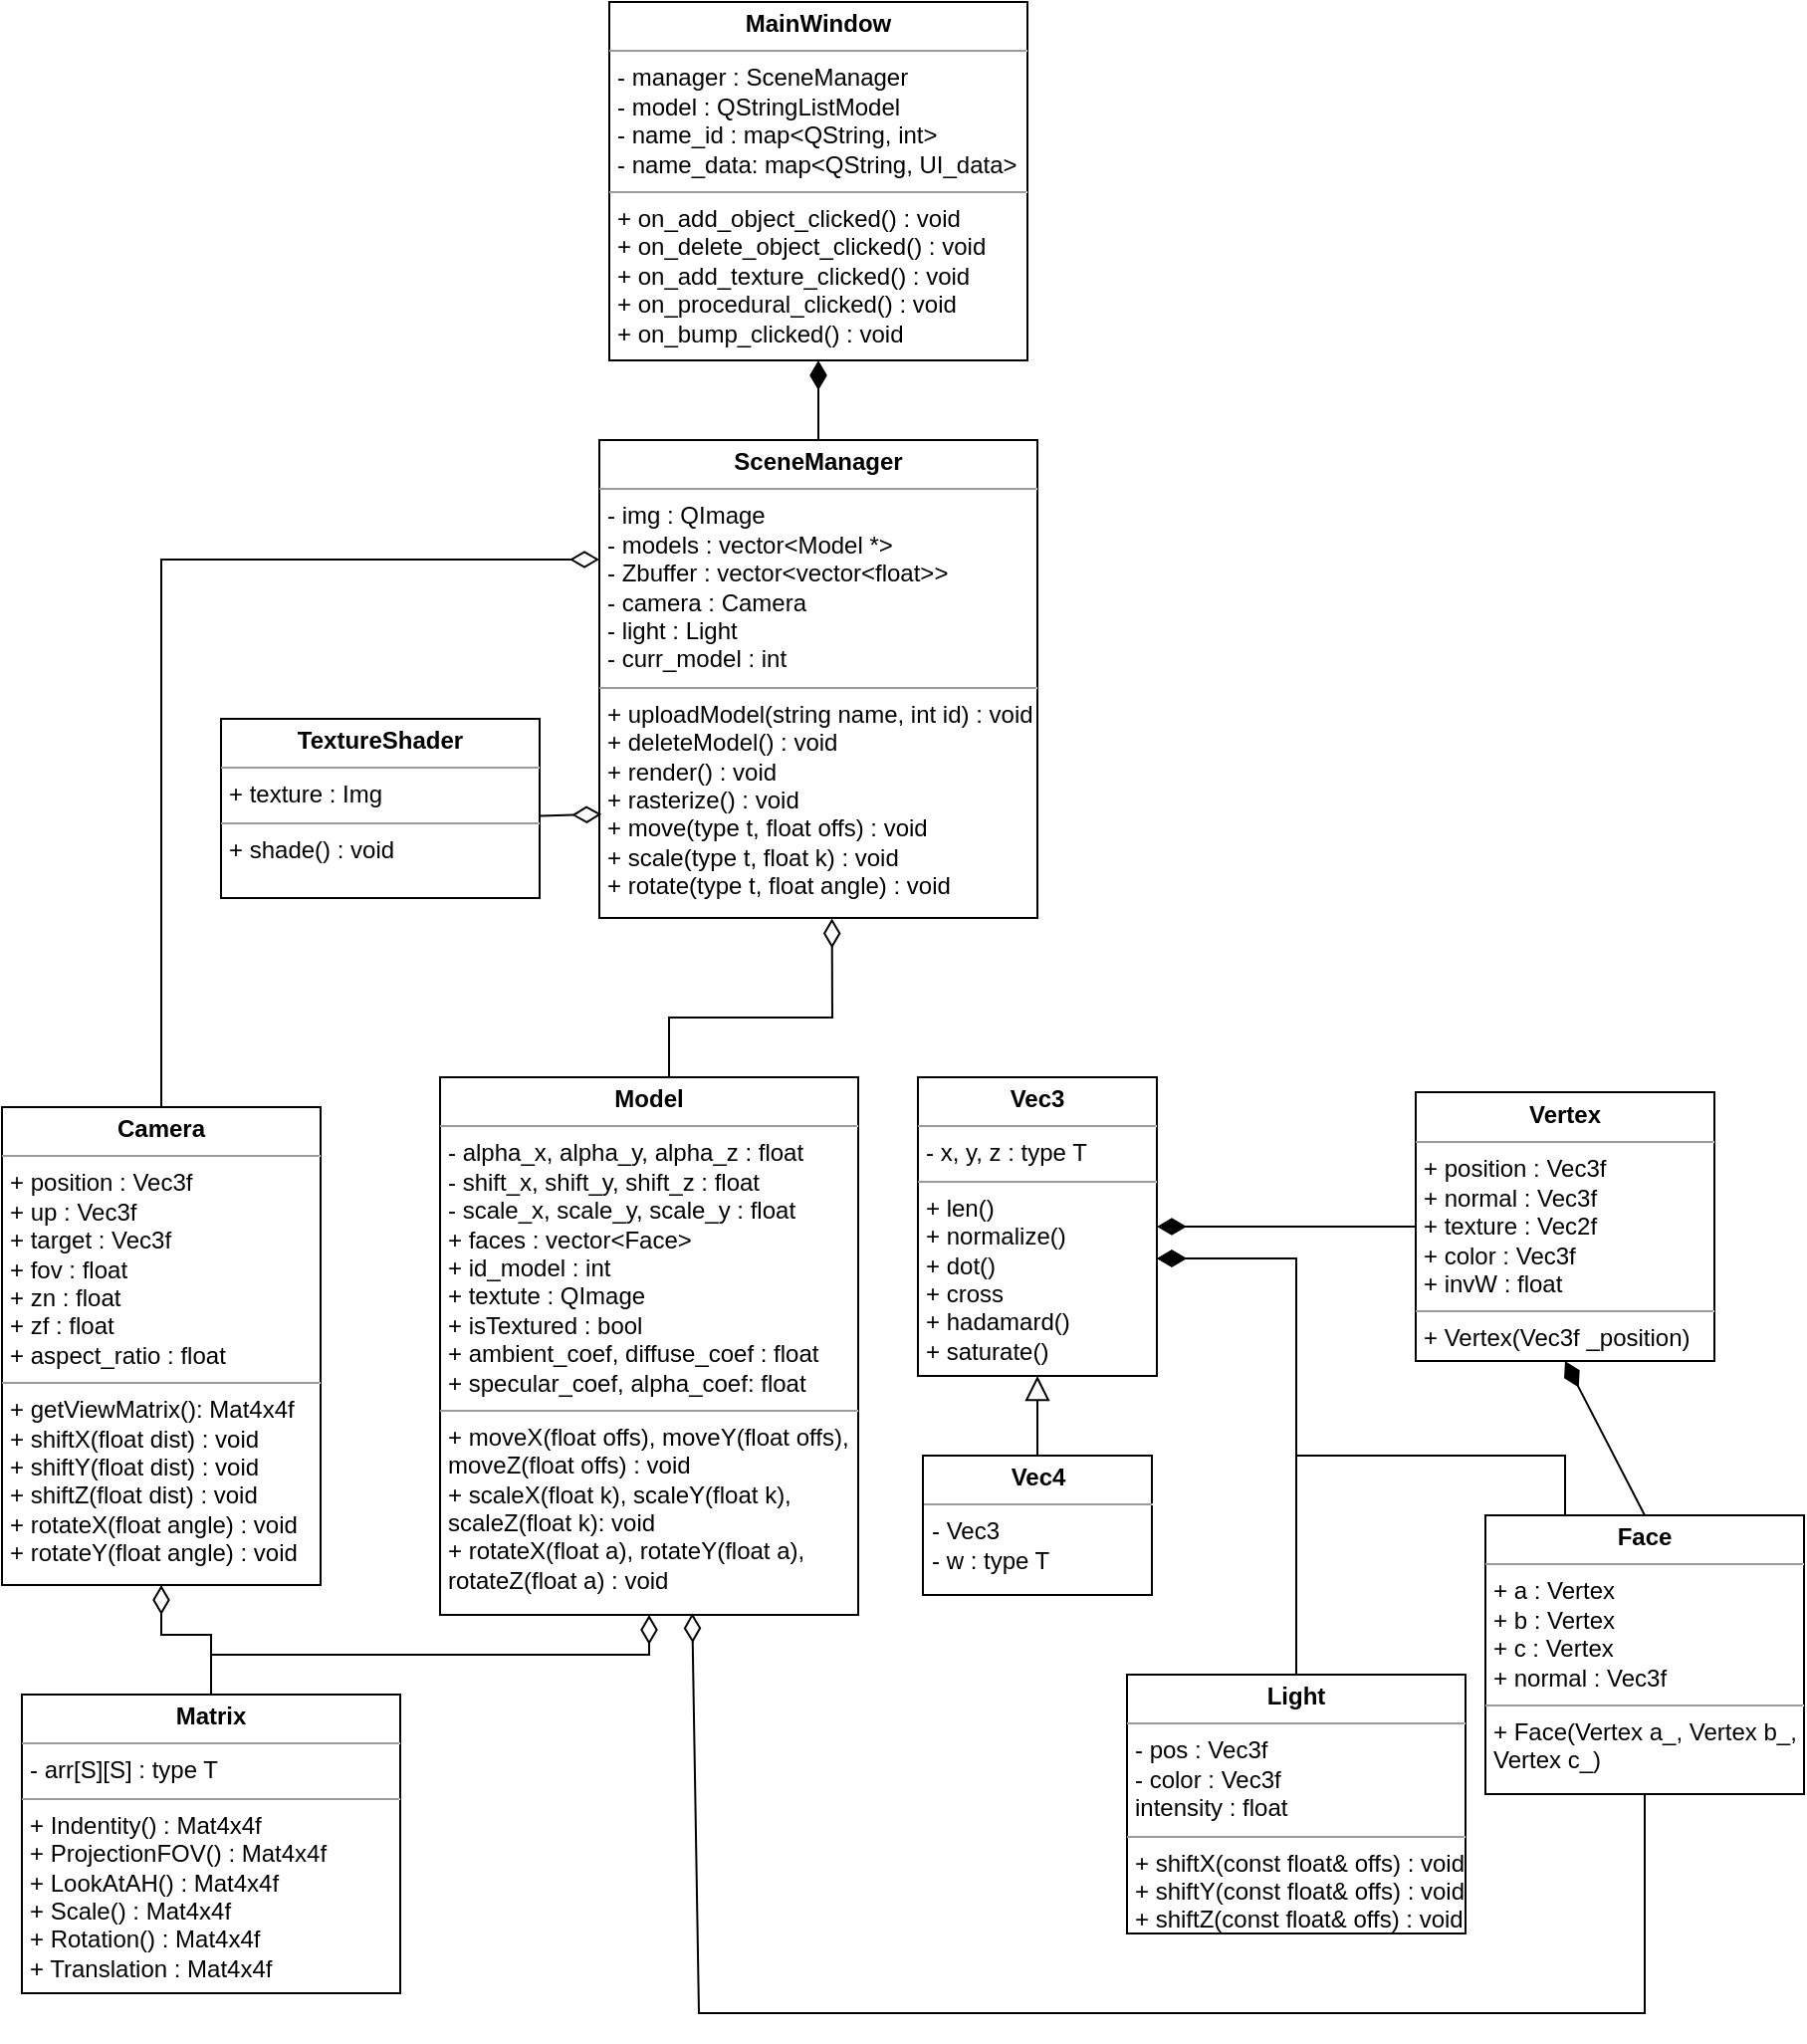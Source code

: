<mxfile version="22.1.11" type="device">
  <diagram name="Page-1" id="FGHqFumgkkrB2GVE5oEv">
    <mxGraphModel dx="276" dy="150" grid="1" gridSize="10" guides="1" tooltips="1" connect="1" arrows="1" fold="1" page="1" pageScale="1" pageWidth="4681" pageHeight="3300" math="0" shadow="0">
      <root>
        <mxCell id="0" />
        <mxCell id="1" parent="0" />
        <mxCell id="a3Fm2JBv3vmARhR7Jr_O-1" value="&lt;p style=&quot;margin:0px;margin-top:4px;text-align:center;&quot;&gt;&lt;b&gt;MainWindow&lt;/b&gt;&lt;/p&gt;&lt;hr size=&quot;1&quot;&gt;&lt;p style=&quot;margin:0px;margin-left:4px;&quot;&gt;- manager : SceneManager&lt;/p&gt;&lt;p style=&quot;margin:0px;margin-left:4px;&quot;&gt;- model : QStringListModel&lt;/p&gt;&lt;p style=&quot;margin:0px;margin-left:4px;&quot;&gt;- name_id : map&amp;lt;QString, int&amp;gt;&lt;/p&gt;&lt;p style=&quot;margin:0px;margin-left:4px;&quot;&gt;- name_data: map&amp;lt;QString, UI_data&amp;gt;&lt;/p&gt;&lt;hr size=&quot;1&quot;&gt;&lt;p style=&quot;margin:0px;margin-left:4px;&quot;&gt;+ on_add_object_clicked() : void&lt;/p&gt;&lt;p style=&quot;margin:0px;margin-left:4px;&quot;&gt;+ on_delete_object_clicked() : void&lt;br&gt;&lt;/p&gt;&lt;p style=&quot;margin:0px;margin-left:4px;&quot;&gt;+ on_add_texture_clicked() : void&lt;/p&gt;&lt;p style=&quot;margin:0px;margin-left:4px;&quot;&gt;+ on_procedural_clicked() : void&lt;/p&gt;&lt;p style=&quot;margin:0px;margin-left:4px;&quot;&gt;+ on_bump_clicked() : void&lt;/p&gt;" style="verticalAlign=top;align=left;overflow=fill;fontSize=12;fontFamily=Helvetica;html=1;whiteSpace=wrap;" parent="1" vertex="1">
          <mxGeometry x="955" y="60" width="210" height="180" as="geometry" />
        </mxCell>
        <mxCell id="HdyoK2JExDLpZVVlVOz_-5" value="" style="endArrow=diamondThin;endFill=1;endSize=12;html=1;rounded=0;entryX=0.5;entryY=1;entryDx=0;entryDy=0;exitX=0.5;exitY=0;exitDx=0;exitDy=0;startSize=4;jumpSize=7;strokeWidth=1;movable=1;resizable=1;rotatable=1;deletable=1;editable=1;locked=0;connectable=1;" parent="1" source="a3Fm2JBv3vmARhR7Jr_O-2" target="a3Fm2JBv3vmARhR7Jr_O-1" edge="1">
          <mxGeometry width="160" relative="1" as="geometry">
            <mxPoint x="750.571" y="270" as="sourcePoint" />
            <mxPoint x="630.571" y="310" as="targetPoint" />
          </mxGeometry>
        </mxCell>
        <mxCell id="a3Fm2JBv3vmARhR7Jr_O-2" value="&lt;p style=&quot;margin:0px;margin-top:4px;text-align:center;&quot;&gt;&lt;b&gt;SceneManager&lt;/b&gt;&lt;/p&gt;&lt;hr size=&quot;1&quot;&gt;&lt;p style=&quot;margin:0px;margin-left:4px;&quot;&gt;- img : QImage&lt;/p&gt;&lt;p style=&quot;margin:0px;margin-left:4px;&quot;&gt;- models : vector&amp;lt;Model *&amp;gt;&lt;/p&gt;&lt;p style=&quot;margin:0px;margin-left:4px;&quot;&gt;- Zbuffer : vector&amp;lt;vector&amp;lt;float&amp;gt;&amp;gt;&lt;/p&gt;&lt;p style=&quot;margin:0px;margin-left:4px;&quot;&gt;- camera : Camera&lt;/p&gt;&lt;p style=&quot;margin:0px;margin-left:4px;&quot;&gt;- light : Light&lt;/p&gt;&lt;p style=&quot;margin:0px;margin-left:4px;&quot;&gt;- curr_model : int&lt;/p&gt;&lt;hr size=&quot;1&quot;&gt;&lt;p style=&quot;margin:0px;margin-left:4px;&quot;&gt;+ uploadModel(string name, int id) : void&lt;/p&gt;&lt;p style=&quot;margin:0px;margin-left:4px;&quot;&gt;+ deleteModel() : void&lt;/p&gt;&lt;p style=&quot;margin:0px;margin-left:4px;&quot;&gt;+ render() : void&lt;/p&gt;&lt;p style=&quot;margin:0px;margin-left:4px;&quot;&gt;+ rasterize() : void&lt;/p&gt;&lt;p style=&quot;margin:0px;margin-left:4px;&quot;&gt;+ move(type t, float offs) : void&lt;/p&gt;&lt;p style=&quot;margin:0px;margin-left:4px;&quot;&gt;+ scale(type t, float k) : void&lt;/p&gt;&lt;p style=&quot;margin:0px;margin-left:4px;&quot;&gt;+ rotate(type t, float angle) : void&lt;/p&gt;&lt;p style=&quot;margin:0px;margin-left:4px;&quot;&gt;&lt;br&gt;&lt;/p&gt;" style="verticalAlign=top;align=left;overflow=fill;fontSize=12;fontFamily=Helvetica;html=1;whiteSpace=wrap;" parent="1" vertex="1">
          <mxGeometry x="950" y="280" width="220" height="240" as="geometry" />
        </mxCell>
        <mxCell id="a3Fm2JBv3vmARhR7Jr_O-3" value="&lt;p style=&quot;margin:0px;margin-top:4px;text-align:center;&quot;&gt;&lt;b&gt;Camera&lt;/b&gt;&lt;/p&gt;&lt;hr size=&quot;1&quot;&gt;&lt;p style=&quot;margin:0px;margin-left:4px;&quot;&gt;+ position : Vec3f&lt;/p&gt;&lt;p style=&quot;margin:0px;margin-left:4px;&quot;&gt;+ up : Vec3f&lt;/p&gt;&lt;p style=&quot;margin:0px;margin-left:4px;&quot;&gt;+ target : Vec3f&lt;/p&gt;&lt;p style=&quot;margin:0px;margin-left:4px;&quot;&gt;+ fov : float&lt;/p&gt;&lt;p style=&quot;margin:0px;margin-left:4px;&quot;&gt;+ zn : float&lt;/p&gt;&lt;p style=&quot;margin:0px;margin-left:4px;&quot;&gt;+ zf : float&lt;/p&gt;&lt;p style=&quot;margin:0px;margin-left:4px;&quot;&gt;+ aspect_ratio : float&lt;/p&gt;&lt;hr size=&quot;1&quot;&gt;&lt;p style=&quot;margin:0px;margin-left:4px;&quot;&gt;+ getViewMatrix(): Mat4x4f&lt;/p&gt;&lt;p style=&quot;margin:0px;margin-left:4px;&quot;&gt;+ shiftX(float dist) : void&lt;/p&gt;&lt;p style=&quot;margin:0px;margin-left:4px;&quot;&gt;+ shiftY(float dist) : void&lt;br&gt;&lt;/p&gt;&lt;p style=&quot;margin:0px;margin-left:4px;&quot;&gt;+ shiftZ(float dist) : void&lt;br&gt;&lt;/p&gt;&lt;p style=&quot;margin:0px;margin-left:4px;&quot;&gt;+ rotateX(float angle) : void&lt;/p&gt;&lt;p style=&quot;margin:0px;margin-left:4px;&quot;&gt;+ rotateY(float angle) : void&lt;/p&gt;" style="verticalAlign=top;align=left;overflow=fill;fontSize=12;fontFamily=Helvetica;html=1;whiteSpace=wrap;" parent="1" vertex="1">
          <mxGeometry x="650" y="615" width="160" height="240" as="geometry" />
        </mxCell>
        <mxCell id="a3Fm2JBv3vmARhR7Jr_O-5" value="&lt;p style=&quot;margin:0px;margin-top:4px;text-align:center;&quot;&gt;&lt;b&gt;Light&lt;/b&gt;&lt;/p&gt;&lt;hr size=&quot;1&quot;&gt;&lt;p style=&quot;margin:0px;margin-left:4px;&quot;&gt;- pos : Vec3f&lt;/p&gt;&lt;p style=&quot;margin:0px;margin-left:4px;&quot;&gt;- color : Vec3f&lt;/p&gt;&lt;p style=&quot;margin:0px;margin-left:4px;&quot;&gt;intensity : float&lt;/p&gt;&lt;hr size=&quot;1&quot;&gt;&lt;p style=&quot;margin:0px;margin-left:4px;&quot;&gt;+ shiftX(const float&amp;amp; offs) : void&lt;/p&gt;&lt;p style=&quot;margin:0px;margin-left:4px;&quot;&gt;+ shiftY(const float&amp;amp; offs) : void&lt;br&gt;&lt;/p&gt;&lt;p style=&quot;margin:0px;margin-left:4px;&quot;&gt;+ shiftZ(const float&amp;amp; offs) : void&lt;br&gt;&lt;/p&gt;" style="verticalAlign=top;align=left;overflow=fill;fontSize=12;fontFamily=Helvetica;html=1;whiteSpace=wrap;" parent="1" vertex="1">
          <mxGeometry x="1215" y="900" width="170" height="130" as="geometry" />
        </mxCell>
        <mxCell id="a3Fm2JBv3vmARhR7Jr_O-6" value="&lt;p style=&quot;margin:0px;margin-top:4px;text-align:center;&quot;&gt;&lt;b&gt;Vertex&lt;/b&gt;&lt;/p&gt;&lt;hr size=&quot;1&quot;&gt;&lt;p style=&quot;margin:0px;margin-left:4px;&quot;&gt;+ position : Vec3f&lt;/p&gt;&lt;p style=&quot;margin:0px;margin-left:4px;&quot;&gt;+ normal : Vec3f&lt;br&gt;&lt;/p&gt;&lt;p style=&quot;margin:0px;margin-left:4px;&quot;&gt;+ texture : Vec2f&lt;br&gt;&lt;/p&gt;&lt;p style=&quot;margin:0px;margin-left:4px;&quot;&gt;+ color : Vec3f&lt;br&gt;&lt;/p&gt;&lt;p style=&quot;margin:0px;margin-left:4px;&quot;&gt;+ invW : float&lt;/p&gt;&lt;hr size=&quot;1&quot;&gt;&lt;p style=&quot;margin:0px;margin-left:4px;&quot;&gt;+ Vertex(Vec3f _position)&lt;/p&gt;" style="verticalAlign=top;align=left;overflow=fill;fontSize=12;fontFamily=Helvetica;html=1;whiteSpace=wrap;" parent="1" vertex="1">
          <mxGeometry x="1360" y="607.5" width="150" height="135" as="geometry" />
        </mxCell>
        <mxCell id="a3Fm2JBv3vmARhR7Jr_O-7" value="&lt;p style=&quot;margin:0px;margin-top:4px;text-align:center;&quot;&gt;&lt;b&gt;Face&lt;/b&gt;&lt;/p&gt;&lt;hr size=&quot;1&quot;&gt;&lt;p style=&quot;margin:0px;margin-left:4px;&quot;&gt;+ a : Vertex&lt;/p&gt;&lt;p style=&quot;margin:0px;margin-left:4px;&quot;&gt;+ b : Vertex&lt;/p&gt;&lt;p style=&quot;margin:0px;margin-left:4px;&quot;&gt;+ c : Vertex&lt;/p&gt;&lt;p style=&quot;margin:0px;margin-left:4px;&quot;&gt;+ normal : Vec3f&lt;/p&gt;&lt;hr size=&quot;1&quot;&gt;&lt;p style=&quot;margin:0px;margin-left:4px;&quot;&gt;+ Face(Vertex a_, Vertex b_, Vertex c_)&lt;/p&gt;" style="verticalAlign=top;align=left;overflow=fill;fontSize=12;fontFamily=Helvetica;html=1;whiteSpace=wrap;" parent="1" vertex="1">
          <mxGeometry x="1395" y="820" width="160" height="140" as="geometry" />
        </mxCell>
        <mxCell id="a3Fm2JBv3vmARhR7Jr_O-8" value="&lt;p style=&quot;margin:0px;margin-top:4px;text-align:center;&quot;&gt;&lt;b&gt;Model&lt;/b&gt;&lt;/p&gt;&lt;hr size=&quot;1&quot;&gt;&lt;p style=&quot;margin:0px;margin-left:4px;&quot;&gt;- alpha_x, alpha_y, alpha_z : float&lt;/p&gt;&lt;p style=&quot;margin:0px;margin-left:4px;&quot;&gt;- shift_x, shift_y, shift_z : float&lt;/p&gt;&lt;p style=&quot;margin:0px;margin-left:4px;&quot;&gt;- scale_x, scale_y, scale_y : float&lt;/p&gt;&lt;p style=&quot;margin:0px;margin-left:4px;&quot;&gt;+ faces : vector&amp;lt;Face&amp;gt;&lt;/p&gt;&lt;p style=&quot;margin:0px;margin-left:4px;&quot;&gt;+ id_model : int&lt;/p&gt;&lt;p style=&quot;margin:0px;margin-left:4px;&quot;&gt;+ textute : QImage&lt;/p&gt;&lt;p style=&quot;margin:0px;margin-left:4px;&quot;&gt;+ isTextured : bool&lt;/p&gt;&lt;p style=&quot;margin:0px;margin-left:4px;&quot;&gt;+ ambient_coef, diffuse_coef : float&lt;/p&gt;&lt;p style=&quot;margin:0px;margin-left:4px;&quot;&gt;+ specular_coef, alpha_coef: float&lt;/p&gt;&lt;hr size=&quot;1&quot;&gt;&lt;p style=&quot;margin:0px;margin-left:4px;&quot;&gt;+ moveX(float offs), moveY(float offs), moveZ(float offs) : void&lt;/p&gt;&lt;p style=&quot;margin:0px;margin-left:4px;&quot;&gt;+ scaleX(float k),&amp;nbsp;scaleY(float k), scaleZ(float k): void&lt;/p&gt;&lt;p style=&quot;margin:0px;margin-left:4px;&quot;&gt;+ rotateX(float a), rotateY(float a), rotateZ(float a) : void&lt;/p&gt;" style="verticalAlign=top;align=left;overflow=fill;fontSize=12;fontFamily=Helvetica;html=1;whiteSpace=wrap;" parent="1" vertex="1">
          <mxGeometry x="870" y="600" width="210" height="270" as="geometry" />
        </mxCell>
        <mxCell id="a3Fm2JBv3vmARhR7Jr_O-9" value="&lt;p style=&quot;margin:0px;margin-top:4px;text-align:center;&quot;&gt;&lt;b&gt;Vec3&lt;/b&gt;&lt;/p&gt;&lt;hr size=&quot;1&quot;&gt;&lt;p style=&quot;margin:0px;margin-left:4px;&quot;&gt;- x, y, z : type T&lt;/p&gt;&lt;hr size=&quot;1&quot;&gt;&lt;p style=&quot;margin:0px;margin-left:4px;&quot;&gt;+ len()&lt;/p&gt;&lt;p style=&quot;margin:0px;margin-left:4px;&quot;&gt;+ normalize()&lt;/p&gt;&lt;p style=&quot;margin:0px;margin-left:4px;&quot;&gt;+ dot()&lt;/p&gt;&lt;p style=&quot;margin:0px;margin-left:4px;&quot;&gt;+ cross&lt;/p&gt;&lt;p style=&quot;margin:0px;margin-left:4px;&quot;&gt;+ hadamard()&lt;/p&gt;&lt;p style=&quot;margin:0px;margin-left:4px;&quot;&gt;+ saturate()&lt;/p&gt;" style="verticalAlign=top;align=left;overflow=fill;fontSize=12;fontFamily=Helvetica;html=1;whiteSpace=wrap;" parent="1" vertex="1">
          <mxGeometry x="1110" y="600" width="120" height="150" as="geometry" />
        </mxCell>
        <mxCell id="a3Fm2JBv3vmARhR7Jr_O-10" value="&lt;p style=&quot;margin:0px;margin-top:4px;text-align:center;&quot;&gt;&lt;b&gt;Vec4&lt;/b&gt;&lt;/p&gt;&lt;hr size=&quot;1&quot;&gt;&lt;p style=&quot;margin:0px;margin-left:4px;&quot;&gt;- Vec3&lt;/p&gt;&lt;p style=&quot;margin:0px;margin-left:4px;&quot;&gt;- w : type T&lt;/p&gt;" style="verticalAlign=top;align=left;overflow=fill;fontSize=12;fontFamily=Helvetica;html=1;whiteSpace=wrap;" parent="1" vertex="1">
          <mxGeometry x="1112.5" y="790" width="115" height="70" as="geometry" />
        </mxCell>
        <mxCell id="a3Fm2JBv3vmARhR7Jr_O-12" value="&lt;p style=&quot;margin:0px;margin-top:4px;text-align:center;&quot;&gt;&lt;b&gt;Matrix&lt;/b&gt;&lt;/p&gt;&lt;hr size=&quot;1&quot;&gt;&lt;p style=&quot;margin:0px;margin-left:4px;&quot;&gt;- arr[S][S] : type T&lt;/p&gt;&lt;hr size=&quot;1&quot;&gt;&lt;p style=&quot;margin:0px;margin-left:4px;&quot;&gt;+ Indentity() : Mat4x4f&lt;/p&gt;&lt;p style=&quot;margin:0px;margin-left:4px;&quot;&gt;+ ProjectionFOV() : Mat4x4f&lt;/p&gt;&lt;p style=&quot;margin:0px;margin-left:4px;&quot;&gt;+ LookAtAH() : Mat4x4f&lt;/p&gt;&lt;p style=&quot;margin:0px;margin-left:4px;&quot;&gt;+ Scale() : Mat4x4f&lt;/p&gt;&lt;p style=&quot;margin:0px;margin-left:4px;&quot;&gt;+ Rotation() : Mat4x4f&lt;/p&gt;&lt;p style=&quot;margin:0px;margin-left:4px;&quot;&gt;+ Translation : Mat4x4f&lt;/p&gt;" style="verticalAlign=top;align=left;overflow=fill;fontSize=12;fontFamily=Helvetica;html=1;whiteSpace=wrap;" parent="1" vertex="1">
          <mxGeometry x="660" y="910" width="190" height="150" as="geometry" />
        </mxCell>
        <mxCell id="HdyoK2JExDLpZVVlVOz_-10" value="" style="endArrow=diamondThin;endFill=0;endSize=12;html=1;rounded=0;exitX=0.5;exitY=0;exitDx=0;exitDy=0;entryX=0.531;entryY=1.001;entryDx=0;entryDy=0;entryPerimeter=0;" parent="1" target="a3Fm2JBv3vmARhR7Jr_O-2" edge="1">
          <mxGeometry width="160" relative="1" as="geometry">
            <mxPoint x="985" y="600" as="sourcePoint" />
            <mxPoint x="770" y="540" as="targetPoint" />
            <Array as="points">
              <mxPoint x="985" y="570" />
              <mxPoint x="1067" y="570" />
            </Array>
          </mxGeometry>
        </mxCell>
        <mxCell id="HdyoK2JExDLpZVVlVOz_-11" value="" style="endArrow=block;endFill=0;endSize=10;html=1;rounded=0;entryX=0.5;entryY=1;entryDx=0;entryDy=0;exitX=0.5;exitY=0;exitDx=0;exitDy=0;" parent="1" source="a3Fm2JBv3vmARhR7Jr_O-10" target="a3Fm2JBv3vmARhR7Jr_O-9" edge="1">
          <mxGeometry width="160" relative="1" as="geometry">
            <mxPoint x="1220" y="800" as="sourcePoint" />
            <mxPoint x="1380" y="800" as="targetPoint" />
          </mxGeometry>
        </mxCell>
        <mxCell id="HdyoK2JExDLpZVVlVOz_-17" value="" style="endArrow=diamondThin;endFill=1;endSize=12;html=1;rounded=0;entryX=1;entryY=0.5;entryDx=0;entryDy=0;exitX=0;exitY=0.5;exitDx=0;exitDy=0;" parent="1" source="a3Fm2JBv3vmARhR7Jr_O-6" target="a3Fm2JBv3vmARhR7Jr_O-9" edge="1">
          <mxGeometry width="160" relative="1" as="geometry">
            <mxPoint x="1290" y="800" as="sourcePoint" />
            <mxPoint x="1450" y="800" as="targetPoint" />
          </mxGeometry>
        </mxCell>
        <mxCell id="HdyoK2JExDLpZVVlVOz_-18" value="" style="endArrow=diamondThin;endFill=1;endSize=12;html=1;rounded=0;entryX=1;entryY=0.5;entryDx=0;entryDy=0;" parent="1" edge="1">
          <mxGeometry width="160" relative="1" as="geometry">
            <mxPoint x="1300" y="900" as="sourcePoint" />
            <mxPoint x="1230" y="691" as="targetPoint" />
            <Array as="points">
              <mxPoint x="1300" y="691" />
            </Array>
          </mxGeometry>
        </mxCell>
        <mxCell id="HdyoK2JExDLpZVVlVOz_-19" value="" style="endArrow=diamondThin;endFill=1;endSize=12;html=1;rounded=0;entryX=0.5;entryY=1;entryDx=0;entryDy=0;exitX=0.5;exitY=0;exitDx=0;exitDy=0;" parent="1" source="a3Fm2JBv3vmARhR7Jr_O-7" target="a3Fm2JBv3vmARhR7Jr_O-6" edge="1">
          <mxGeometry width="160" relative="1" as="geometry">
            <mxPoint x="1680" y="824.58" as="sourcePoint" />
            <mxPoint x="1510" y="824.58" as="targetPoint" />
          </mxGeometry>
        </mxCell>
        <mxCell id="HdyoK2JExDLpZVVlVOz_-23" value="" style="endArrow=diamondThin;endFill=1;endSize=12;html=1;rounded=0;entryX=1;entryY=0.5;entryDx=0;entryDy=0;exitX=0.25;exitY=0;exitDx=0;exitDy=0;" parent="1" source="a3Fm2JBv3vmARhR7Jr_O-7" edge="1">
          <mxGeometry width="160" relative="1" as="geometry">
            <mxPoint x="1460" y="790" as="sourcePoint" />
            <mxPoint x="1230" y="691" as="targetPoint" />
            <Array as="points">
              <mxPoint x="1435" y="790" />
              <mxPoint x="1300" y="790" />
              <mxPoint x="1300" y="691" />
            </Array>
          </mxGeometry>
        </mxCell>
        <mxCell id="HdyoK2JExDLpZVVlVOz_-24" value="" style="endArrow=diamondThin;endFill=0;endSize=12;html=1;rounded=0;entryX=0.5;entryY=1;entryDx=0;entryDy=0;exitX=0.5;exitY=0;exitDx=0;exitDy=0;" parent="1" source="a3Fm2JBv3vmARhR7Jr_O-12" target="a3Fm2JBv3vmARhR7Jr_O-3" edge="1">
          <mxGeometry width="160" relative="1" as="geometry">
            <mxPoint x="440" y="910" as="sourcePoint" />
            <mxPoint x="600" y="910" as="targetPoint" />
            <Array as="points">
              <mxPoint x="755" y="880" />
              <mxPoint x="730" y="880" />
            </Array>
          </mxGeometry>
        </mxCell>
        <mxCell id="HdyoK2JExDLpZVVlVOz_-25" value="" style="endArrow=diamondThin;endFill=0;endSize=12;html=1;rounded=0;entryX=0.5;entryY=1;entryDx=0;entryDy=0;exitX=0.5;exitY=0;exitDx=0;exitDy=0;" parent="1" source="a3Fm2JBv3vmARhR7Jr_O-12" target="a3Fm2JBv3vmARhR7Jr_O-8" edge="1">
          <mxGeometry width="160" relative="1" as="geometry">
            <mxPoint x="860" y="970" as="sourcePoint" />
            <mxPoint x="1020" y="970" as="targetPoint" />
            <Array as="points">
              <mxPoint x="755" y="890" />
              <mxPoint x="975" y="890" />
            </Array>
          </mxGeometry>
        </mxCell>
        <mxCell id="HdyoK2JExDLpZVVlVOz_-27" value="" style="endArrow=diamondThin;endFill=0;endSize=12;html=1;rounded=0;entryX=0.603;entryY=0.997;entryDx=0;entryDy=0;entryPerimeter=0;exitX=0.5;exitY=1;exitDx=0;exitDy=0;" parent="1" source="a3Fm2JBv3vmARhR7Jr_O-7" target="a3Fm2JBv3vmARhR7Jr_O-8" edge="1">
          <mxGeometry width="160" relative="1" as="geometry">
            <mxPoint x="1000" y="1070" as="sourcePoint" />
            <mxPoint x="1160" y="1070" as="targetPoint" />
            <Array as="points">
              <mxPoint x="1475" y="1070" />
              <mxPoint x="1000" y="1070" />
            </Array>
          </mxGeometry>
        </mxCell>
        <mxCell id="HdyoK2JExDLpZVVlVOz_-29" value="" style="endArrow=diamondThin;endFill=0;endSize=12;html=1;rounded=0;entryX=0;entryY=0.25;entryDx=0;entryDy=0;exitX=0.5;exitY=0;exitDx=0;exitDy=0;" parent="1" source="a3Fm2JBv3vmARhR7Jr_O-3" target="a3Fm2JBv3vmARhR7Jr_O-2" edge="1">
          <mxGeometry width="160" relative="1" as="geometry">
            <mxPoint x="650" y="480" as="sourcePoint" />
            <mxPoint x="810" y="480" as="targetPoint" />
            <Array as="points">
              <mxPoint x="730" y="340" />
            </Array>
          </mxGeometry>
        </mxCell>
        <mxCell id="y--LjiodROgOVGfZo__S-1" value="&lt;p style=&quot;margin:0px;margin-top:4px;text-align:center;&quot;&gt;&lt;b&gt;TextureShader&lt;/b&gt;&lt;/p&gt;&lt;hr size=&quot;1&quot;&gt;&lt;p style=&quot;margin:0px;margin-left:4px;&quot;&gt;+ texture : Img&lt;/p&gt;&lt;hr size=&quot;1&quot;&gt;&lt;p style=&quot;margin:0px;margin-left:4px;&quot;&gt;+ shade() : void&lt;/p&gt;" style="verticalAlign=top;align=left;overflow=fill;fontSize=12;fontFamily=Helvetica;html=1;whiteSpace=wrap;" vertex="1" parent="1">
          <mxGeometry x="760" y="420" width="160" height="90" as="geometry" />
        </mxCell>
        <mxCell id="y--LjiodROgOVGfZo__S-2" value="" style="endArrow=diamondThin;endFill=0;endSize=12;html=1;rounded=0;entryX=0.005;entryY=0.783;entryDx=0;entryDy=0;exitX=1.002;exitY=0.541;exitDx=0;exitDy=0;entryPerimeter=0;exitPerimeter=0;" edge="1" parent="1" source="y--LjiodROgOVGfZo__S-1" target="a3Fm2JBv3vmARhR7Jr_O-2">
          <mxGeometry width="160" relative="1" as="geometry">
            <mxPoint x="650" y="600" as="sourcePoint" />
            <mxPoint x="810" y="600" as="targetPoint" />
          </mxGeometry>
        </mxCell>
      </root>
    </mxGraphModel>
  </diagram>
</mxfile>
